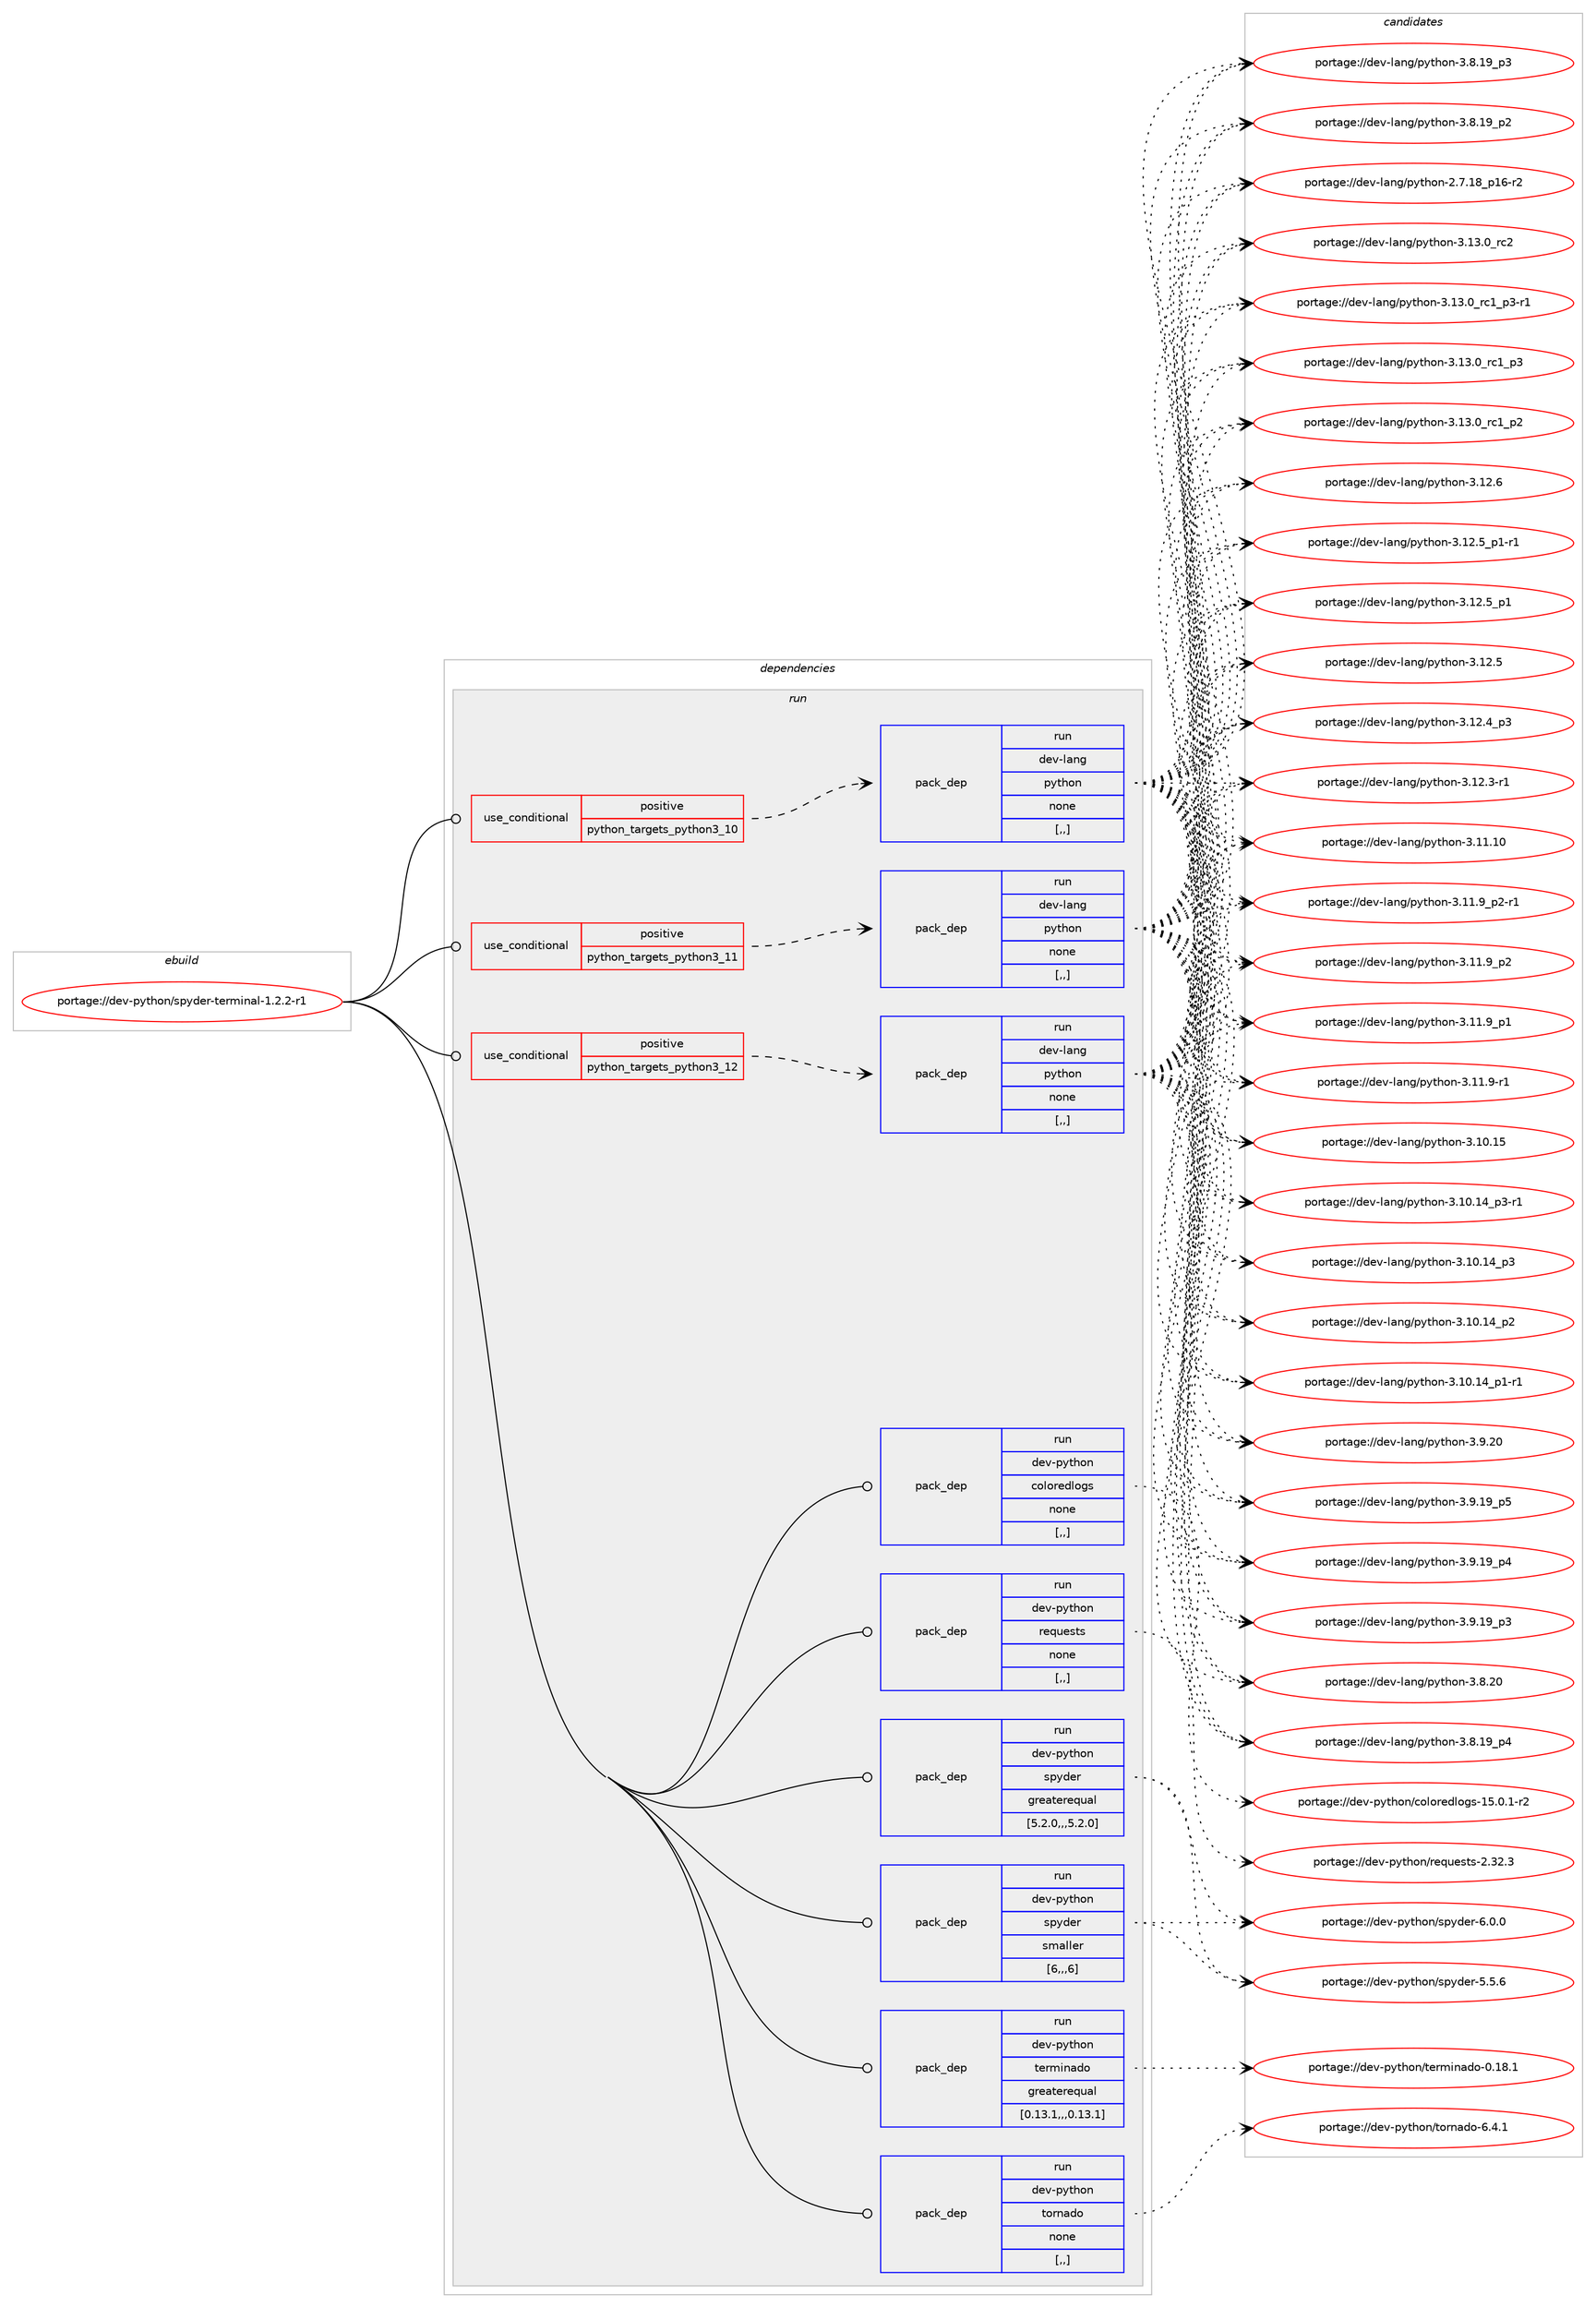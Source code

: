 digraph prolog {

# *************
# Graph options
# *************

newrank=true;
concentrate=true;
compound=true;
graph [rankdir=LR,fontname=Helvetica,fontsize=10,ranksep=1.5];#, ranksep=2.5, nodesep=0.2];
edge  [arrowhead=vee];
node  [fontname=Helvetica,fontsize=10];

# **********
# The ebuild
# **********

subgraph cluster_leftcol {
color=gray;
label=<<i>ebuild</i>>;
id [label="portage://dev-python/spyder-terminal-1.2.2-r1", color=red, width=4, href="../dev-python/spyder-terminal-1.2.2-r1.svg"];
}

# ****************
# The dependencies
# ****************

subgraph cluster_midcol {
color=gray;
label=<<i>dependencies</i>>;
subgraph cluster_compile {
fillcolor="#eeeeee";
style=filled;
label=<<i>compile</i>>;
}
subgraph cluster_compileandrun {
fillcolor="#eeeeee";
style=filled;
label=<<i>compile and run</i>>;
}
subgraph cluster_run {
fillcolor="#eeeeee";
style=filled;
label=<<i>run</i>>;
subgraph cond170652 {
dependency659797 [label=<<TABLE BORDER="0" CELLBORDER="1" CELLSPACING="0" CELLPADDING="4"><TR><TD ROWSPAN="3" CELLPADDING="10">use_conditional</TD></TR><TR><TD>positive</TD></TR><TR><TD>python_targets_python3_10</TD></TR></TABLE>>, shape=none, color=red];
subgraph pack484283 {
dependency659798 [label=<<TABLE BORDER="0" CELLBORDER="1" CELLSPACING="0" CELLPADDING="4" WIDTH="220"><TR><TD ROWSPAN="6" CELLPADDING="30">pack_dep</TD></TR><TR><TD WIDTH="110">run</TD></TR><TR><TD>dev-lang</TD></TR><TR><TD>python</TD></TR><TR><TD>none</TD></TR><TR><TD>[,,]</TD></TR></TABLE>>, shape=none, color=blue];
}
dependency659797:e -> dependency659798:w [weight=20,style="dashed",arrowhead="vee"];
}
id:e -> dependency659797:w [weight=20,style="solid",arrowhead="odot"];
subgraph cond170653 {
dependency659799 [label=<<TABLE BORDER="0" CELLBORDER="1" CELLSPACING="0" CELLPADDING="4"><TR><TD ROWSPAN="3" CELLPADDING="10">use_conditional</TD></TR><TR><TD>positive</TD></TR><TR><TD>python_targets_python3_11</TD></TR></TABLE>>, shape=none, color=red];
subgraph pack484284 {
dependency659800 [label=<<TABLE BORDER="0" CELLBORDER="1" CELLSPACING="0" CELLPADDING="4" WIDTH="220"><TR><TD ROWSPAN="6" CELLPADDING="30">pack_dep</TD></TR><TR><TD WIDTH="110">run</TD></TR><TR><TD>dev-lang</TD></TR><TR><TD>python</TD></TR><TR><TD>none</TD></TR><TR><TD>[,,]</TD></TR></TABLE>>, shape=none, color=blue];
}
dependency659799:e -> dependency659800:w [weight=20,style="dashed",arrowhead="vee"];
}
id:e -> dependency659799:w [weight=20,style="solid",arrowhead="odot"];
subgraph cond170654 {
dependency659801 [label=<<TABLE BORDER="0" CELLBORDER="1" CELLSPACING="0" CELLPADDING="4"><TR><TD ROWSPAN="3" CELLPADDING="10">use_conditional</TD></TR><TR><TD>positive</TD></TR><TR><TD>python_targets_python3_12</TD></TR></TABLE>>, shape=none, color=red];
subgraph pack484285 {
dependency659802 [label=<<TABLE BORDER="0" CELLBORDER="1" CELLSPACING="0" CELLPADDING="4" WIDTH="220"><TR><TD ROWSPAN="6" CELLPADDING="30">pack_dep</TD></TR><TR><TD WIDTH="110">run</TD></TR><TR><TD>dev-lang</TD></TR><TR><TD>python</TD></TR><TR><TD>none</TD></TR><TR><TD>[,,]</TD></TR></TABLE>>, shape=none, color=blue];
}
dependency659801:e -> dependency659802:w [weight=20,style="dashed",arrowhead="vee"];
}
id:e -> dependency659801:w [weight=20,style="solid",arrowhead="odot"];
subgraph pack484286 {
dependency659803 [label=<<TABLE BORDER="0" CELLBORDER="1" CELLSPACING="0" CELLPADDING="4" WIDTH="220"><TR><TD ROWSPAN="6" CELLPADDING="30">pack_dep</TD></TR><TR><TD WIDTH="110">run</TD></TR><TR><TD>dev-python</TD></TR><TR><TD>coloredlogs</TD></TR><TR><TD>none</TD></TR><TR><TD>[,,]</TD></TR></TABLE>>, shape=none, color=blue];
}
id:e -> dependency659803:w [weight=20,style="solid",arrowhead="odot"];
subgraph pack484287 {
dependency659804 [label=<<TABLE BORDER="0" CELLBORDER="1" CELLSPACING="0" CELLPADDING="4" WIDTH="220"><TR><TD ROWSPAN="6" CELLPADDING="30">pack_dep</TD></TR><TR><TD WIDTH="110">run</TD></TR><TR><TD>dev-python</TD></TR><TR><TD>requests</TD></TR><TR><TD>none</TD></TR><TR><TD>[,,]</TD></TR></TABLE>>, shape=none, color=blue];
}
id:e -> dependency659804:w [weight=20,style="solid",arrowhead="odot"];
subgraph pack484288 {
dependency659805 [label=<<TABLE BORDER="0" CELLBORDER="1" CELLSPACING="0" CELLPADDING="4" WIDTH="220"><TR><TD ROWSPAN="6" CELLPADDING="30">pack_dep</TD></TR><TR><TD WIDTH="110">run</TD></TR><TR><TD>dev-python</TD></TR><TR><TD>spyder</TD></TR><TR><TD>greaterequal</TD></TR><TR><TD>[5.2.0,,,5.2.0]</TD></TR></TABLE>>, shape=none, color=blue];
}
id:e -> dependency659805:w [weight=20,style="solid",arrowhead="odot"];
subgraph pack484289 {
dependency659806 [label=<<TABLE BORDER="0" CELLBORDER="1" CELLSPACING="0" CELLPADDING="4" WIDTH="220"><TR><TD ROWSPAN="6" CELLPADDING="30">pack_dep</TD></TR><TR><TD WIDTH="110">run</TD></TR><TR><TD>dev-python</TD></TR><TR><TD>spyder</TD></TR><TR><TD>smaller</TD></TR><TR><TD>[6,,,6]</TD></TR></TABLE>>, shape=none, color=blue];
}
id:e -> dependency659806:w [weight=20,style="solid",arrowhead="odot"];
subgraph pack484290 {
dependency659807 [label=<<TABLE BORDER="0" CELLBORDER="1" CELLSPACING="0" CELLPADDING="4" WIDTH="220"><TR><TD ROWSPAN="6" CELLPADDING="30">pack_dep</TD></TR><TR><TD WIDTH="110">run</TD></TR><TR><TD>dev-python</TD></TR><TR><TD>terminado</TD></TR><TR><TD>greaterequal</TD></TR><TR><TD>[0.13.1,,,0.13.1]</TD></TR></TABLE>>, shape=none, color=blue];
}
id:e -> dependency659807:w [weight=20,style="solid",arrowhead="odot"];
subgraph pack484291 {
dependency659808 [label=<<TABLE BORDER="0" CELLBORDER="1" CELLSPACING="0" CELLPADDING="4" WIDTH="220"><TR><TD ROWSPAN="6" CELLPADDING="30">pack_dep</TD></TR><TR><TD WIDTH="110">run</TD></TR><TR><TD>dev-python</TD></TR><TR><TD>tornado</TD></TR><TR><TD>none</TD></TR><TR><TD>[,,]</TD></TR></TABLE>>, shape=none, color=blue];
}
id:e -> dependency659808:w [weight=20,style="solid",arrowhead="odot"];
}
}

# **************
# The candidates
# **************

subgraph cluster_choices {
rank=same;
color=gray;
label=<<i>candidates</i>>;

subgraph choice484283 {
color=black;
nodesep=1;
choice10010111845108971101034711212111610411111045514649514648951149950 [label="portage://dev-lang/python-3.13.0_rc2", color=red, width=4,href="../dev-lang/python-3.13.0_rc2.svg"];
choice1001011184510897110103471121211161041111104551464951464895114994995112514511449 [label="portage://dev-lang/python-3.13.0_rc1_p3-r1", color=red, width=4,href="../dev-lang/python-3.13.0_rc1_p3-r1.svg"];
choice100101118451089711010347112121116104111110455146495146489511499499511251 [label="portage://dev-lang/python-3.13.0_rc1_p3", color=red, width=4,href="../dev-lang/python-3.13.0_rc1_p3.svg"];
choice100101118451089711010347112121116104111110455146495146489511499499511250 [label="portage://dev-lang/python-3.13.0_rc1_p2", color=red, width=4,href="../dev-lang/python-3.13.0_rc1_p2.svg"];
choice10010111845108971101034711212111610411111045514649504654 [label="portage://dev-lang/python-3.12.6", color=red, width=4,href="../dev-lang/python-3.12.6.svg"];
choice1001011184510897110103471121211161041111104551464950465395112494511449 [label="portage://dev-lang/python-3.12.5_p1-r1", color=red, width=4,href="../dev-lang/python-3.12.5_p1-r1.svg"];
choice100101118451089711010347112121116104111110455146495046539511249 [label="portage://dev-lang/python-3.12.5_p1", color=red, width=4,href="../dev-lang/python-3.12.5_p1.svg"];
choice10010111845108971101034711212111610411111045514649504653 [label="portage://dev-lang/python-3.12.5", color=red, width=4,href="../dev-lang/python-3.12.5.svg"];
choice100101118451089711010347112121116104111110455146495046529511251 [label="portage://dev-lang/python-3.12.4_p3", color=red, width=4,href="../dev-lang/python-3.12.4_p3.svg"];
choice100101118451089711010347112121116104111110455146495046514511449 [label="portage://dev-lang/python-3.12.3-r1", color=red, width=4,href="../dev-lang/python-3.12.3-r1.svg"];
choice1001011184510897110103471121211161041111104551464949464948 [label="portage://dev-lang/python-3.11.10", color=red, width=4,href="../dev-lang/python-3.11.10.svg"];
choice1001011184510897110103471121211161041111104551464949465795112504511449 [label="portage://dev-lang/python-3.11.9_p2-r1", color=red, width=4,href="../dev-lang/python-3.11.9_p2-r1.svg"];
choice100101118451089711010347112121116104111110455146494946579511250 [label="portage://dev-lang/python-3.11.9_p2", color=red, width=4,href="../dev-lang/python-3.11.9_p2.svg"];
choice100101118451089711010347112121116104111110455146494946579511249 [label="portage://dev-lang/python-3.11.9_p1", color=red, width=4,href="../dev-lang/python-3.11.9_p1.svg"];
choice100101118451089711010347112121116104111110455146494946574511449 [label="portage://dev-lang/python-3.11.9-r1", color=red, width=4,href="../dev-lang/python-3.11.9-r1.svg"];
choice1001011184510897110103471121211161041111104551464948464953 [label="portage://dev-lang/python-3.10.15", color=red, width=4,href="../dev-lang/python-3.10.15.svg"];
choice100101118451089711010347112121116104111110455146494846495295112514511449 [label="portage://dev-lang/python-3.10.14_p3-r1", color=red, width=4,href="../dev-lang/python-3.10.14_p3-r1.svg"];
choice10010111845108971101034711212111610411111045514649484649529511251 [label="portage://dev-lang/python-3.10.14_p3", color=red, width=4,href="../dev-lang/python-3.10.14_p3.svg"];
choice10010111845108971101034711212111610411111045514649484649529511250 [label="portage://dev-lang/python-3.10.14_p2", color=red, width=4,href="../dev-lang/python-3.10.14_p2.svg"];
choice100101118451089711010347112121116104111110455146494846495295112494511449 [label="portage://dev-lang/python-3.10.14_p1-r1", color=red, width=4,href="../dev-lang/python-3.10.14_p1-r1.svg"];
choice10010111845108971101034711212111610411111045514657465048 [label="portage://dev-lang/python-3.9.20", color=red, width=4,href="../dev-lang/python-3.9.20.svg"];
choice100101118451089711010347112121116104111110455146574649579511253 [label="portage://dev-lang/python-3.9.19_p5", color=red, width=4,href="../dev-lang/python-3.9.19_p5.svg"];
choice100101118451089711010347112121116104111110455146574649579511252 [label="portage://dev-lang/python-3.9.19_p4", color=red, width=4,href="../dev-lang/python-3.9.19_p4.svg"];
choice100101118451089711010347112121116104111110455146574649579511251 [label="portage://dev-lang/python-3.9.19_p3", color=red, width=4,href="../dev-lang/python-3.9.19_p3.svg"];
choice10010111845108971101034711212111610411111045514656465048 [label="portage://dev-lang/python-3.8.20", color=red, width=4,href="../dev-lang/python-3.8.20.svg"];
choice100101118451089711010347112121116104111110455146564649579511252 [label="portage://dev-lang/python-3.8.19_p4", color=red, width=4,href="../dev-lang/python-3.8.19_p4.svg"];
choice100101118451089711010347112121116104111110455146564649579511251 [label="portage://dev-lang/python-3.8.19_p3", color=red, width=4,href="../dev-lang/python-3.8.19_p3.svg"];
choice100101118451089711010347112121116104111110455146564649579511250 [label="portage://dev-lang/python-3.8.19_p2", color=red, width=4,href="../dev-lang/python-3.8.19_p2.svg"];
choice100101118451089711010347112121116104111110455046554649569511249544511450 [label="portage://dev-lang/python-2.7.18_p16-r2", color=red, width=4,href="../dev-lang/python-2.7.18_p16-r2.svg"];
dependency659798:e -> choice10010111845108971101034711212111610411111045514649514648951149950:w [style=dotted,weight="100"];
dependency659798:e -> choice1001011184510897110103471121211161041111104551464951464895114994995112514511449:w [style=dotted,weight="100"];
dependency659798:e -> choice100101118451089711010347112121116104111110455146495146489511499499511251:w [style=dotted,weight="100"];
dependency659798:e -> choice100101118451089711010347112121116104111110455146495146489511499499511250:w [style=dotted,weight="100"];
dependency659798:e -> choice10010111845108971101034711212111610411111045514649504654:w [style=dotted,weight="100"];
dependency659798:e -> choice1001011184510897110103471121211161041111104551464950465395112494511449:w [style=dotted,weight="100"];
dependency659798:e -> choice100101118451089711010347112121116104111110455146495046539511249:w [style=dotted,weight="100"];
dependency659798:e -> choice10010111845108971101034711212111610411111045514649504653:w [style=dotted,weight="100"];
dependency659798:e -> choice100101118451089711010347112121116104111110455146495046529511251:w [style=dotted,weight="100"];
dependency659798:e -> choice100101118451089711010347112121116104111110455146495046514511449:w [style=dotted,weight="100"];
dependency659798:e -> choice1001011184510897110103471121211161041111104551464949464948:w [style=dotted,weight="100"];
dependency659798:e -> choice1001011184510897110103471121211161041111104551464949465795112504511449:w [style=dotted,weight="100"];
dependency659798:e -> choice100101118451089711010347112121116104111110455146494946579511250:w [style=dotted,weight="100"];
dependency659798:e -> choice100101118451089711010347112121116104111110455146494946579511249:w [style=dotted,weight="100"];
dependency659798:e -> choice100101118451089711010347112121116104111110455146494946574511449:w [style=dotted,weight="100"];
dependency659798:e -> choice1001011184510897110103471121211161041111104551464948464953:w [style=dotted,weight="100"];
dependency659798:e -> choice100101118451089711010347112121116104111110455146494846495295112514511449:w [style=dotted,weight="100"];
dependency659798:e -> choice10010111845108971101034711212111610411111045514649484649529511251:w [style=dotted,weight="100"];
dependency659798:e -> choice10010111845108971101034711212111610411111045514649484649529511250:w [style=dotted,weight="100"];
dependency659798:e -> choice100101118451089711010347112121116104111110455146494846495295112494511449:w [style=dotted,weight="100"];
dependency659798:e -> choice10010111845108971101034711212111610411111045514657465048:w [style=dotted,weight="100"];
dependency659798:e -> choice100101118451089711010347112121116104111110455146574649579511253:w [style=dotted,weight="100"];
dependency659798:e -> choice100101118451089711010347112121116104111110455146574649579511252:w [style=dotted,weight="100"];
dependency659798:e -> choice100101118451089711010347112121116104111110455146574649579511251:w [style=dotted,weight="100"];
dependency659798:e -> choice10010111845108971101034711212111610411111045514656465048:w [style=dotted,weight="100"];
dependency659798:e -> choice100101118451089711010347112121116104111110455146564649579511252:w [style=dotted,weight="100"];
dependency659798:e -> choice100101118451089711010347112121116104111110455146564649579511251:w [style=dotted,weight="100"];
dependency659798:e -> choice100101118451089711010347112121116104111110455146564649579511250:w [style=dotted,weight="100"];
dependency659798:e -> choice100101118451089711010347112121116104111110455046554649569511249544511450:w [style=dotted,weight="100"];
}
subgraph choice484284 {
color=black;
nodesep=1;
choice10010111845108971101034711212111610411111045514649514648951149950 [label="portage://dev-lang/python-3.13.0_rc2", color=red, width=4,href="../dev-lang/python-3.13.0_rc2.svg"];
choice1001011184510897110103471121211161041111104551464951464895114994995112514511449 [label="portage://dev-lang/python-3.13.0_rc1_p3-r1", color=red, width=4,href="../dev-lang/python-3.13.0_rc1_p3-r1.svg"];
choice100101118451089711010347112121116104111110455146495146489511499499511251 [label="portage://dev-lang/python-3.13.0_rc1_p3", color=red, width=4,href="../dev-lang/python-3.13.0_rc1_p3.svg"];
choice100101118451089711010347112121116104111110455146495146489511499499511250 [label="portage://dev-lang/python-3.13.0_rc1_p2", color=red, width=4,href="../dev-lang/python-3.13.0_rc1_p2.svg"];
choice10010111845108971101034711212111610411111045514649504654 [label="portage://dev-lang/python-3.12.6", color=red, width=4,href="../dev-lang/python-3.12.6.svg"];
choice1001011184510897110103471121211161041111104551464950465395112494511449 [label="portage://dev-lang/python-3.12.5_p1-r1", color=red, width=4,href="../dev-lang/python-3.12.5_p1-r1.svg"];
choice100101118451089711010347112121116104111110455146495046539511249 [label="portage://dev-lang/python-3.12.5_p1", color=red, width=4,href="../dev-lang/python-3.12.5_p1.svg"];
choice10010111845108971101034711212111610411111045514649504653 [label="portage://dev-lang/python-3.12.5", color=red, width=4,href="../dev-lang/python-3.12.5.svg"];
choice100101118451089711010347112121116104111110455146495046529511251 [label="portage://dev-lang/python-3.12.4_p3", color=red, width=4,href="../dev-lang/python-3.12.4_p3.svg"];
choice100101118451089711010347112121116104111110455146495046514511449 [label="portage://dev-lang/python-3.12.3-r1", color=red, width=4,href="../dev-lang/python-3.12.3-r1.svg"];
choice1001011184510897110103471121211161041111104551464949464948 [label="portage://dev-lang/python-3.11.10", color=red, width=4,href="../dev-lang/python-3.11.10.svg"];
choice1001011184510897110103471121211161041111104551464949465795112504511449 [label="portage://dev-lang/python-3.11.9_p2-r1", color=red, width=4,href="../dev-lang/python-3.11.9_p2-r1.svg"];
choice100101118451089711010347112121116104111110455146494946579511250 [label="portage://dev-lang/python-3.11.9_p2", color=red, width=4,href="../dev-lang/python-3.11.9_p2.svg"];
choice100101118451089711010347112121116104111110455146494946579511249 [label="portage://dev-lang/python-3.11.9_p1", color=red, width=4,href="../dev-lang/python-3.11.9_p1.svg"];
choice100101118451089711010347112121116104111110455146494946574511449 [label="portage://dev-lang/python-3.11.9-r1", color=red, width=4,href="../dev-lang/python-3.11.9-r1.svg"];
choice1001011184510897110103471121211161041111104551464948464953 [label="portage://dev-lang/python-3.10.15", color=red, width=4,href="../dev-lang/python-3.10.15.svg"];
choice100101118451089711010347112121116104111110455146494846495295112514511449 [label="portage://dev-lang/python-3.10.14_p3-r1", color=red, width=4,href="../dev-lang/python-3.10.14_p3-r1.svg"];
choice10010111845108971101034711212111610411111045514649484649529511251 [label="portage://dev-lang/python-3.10.14_p3", color=red, width=4,href="../dev-lang/python-3.10.14_p3.svg"];
choice10010111845108971101034711212111610411111045514649484649529511250 [label="portage://dev-lang/python-3.10.14_p2", color=red, width=4,href="../dev-lang/python-3.10.14_p2.svg"];
choice100101118451089711010347112121116104111110455146494846495295112494511449 [label="portage://dev-lang/python-3.10.14_p1-r1", color=red, width=4,href="../dev-lang/python-3.10.14_p1-r1.svg"];
choice10010111845108971101034711212111610411111045514657465048 [label="portage://dev-lang/python-3.9.20", color=red, width=4,href="../dev-lang/python-3.9.20.svg"];
choice100101118451089711010347112121116104111110455146574649579511253 [label="portage://dev-lang/python-3.9.19_p5", color=red, width=4,href="../dev-lang/python-3.9.19_p5.svg"];
choice100101118451089711010347112121116104111110455146574649579511252 [label="portage://dev-lang/python-3.9.19_p4", color=red, width=4,href="../dev-lang/python-3.9.19_p4.svg"];
choice100101118451089711010347112121116104111110455146574649579511251 [label="portage://dev-lang/python-3.9.19_p3", color=red, width=4,href="../dev-lang/python-3.9.19_p3.svg"];
choice10010111845108971101034711212111610411111045514656465048 [label="portage://dev-lang/python-3.8.20", color=red, width=4,href="../dev-lang/python-3.8.20.svg"];
choice100101118451089711010347112121116104111110455146564649579511252 [label="portage://dev-lang/python-3.8.19_p4", color=red, width=4,href="../dev-lang/python-3.8.19_p4.svg"];
choice100101118451089711010347112121116104111110455146564649579511251 [label="portage://dev-lang/python-3.8.19_p3", color=red, width=4,href="../dev-lang/python-3.8.19_p3.svg"];
choice100101118451089711010347112121116104111110455146564649579511250 [label="portage://dev-lang/python-3.8.19_p2", color=red, width=4,href="../dev-lang/python-3.8.19_p2.svg"];
choice100101118451089711010347112121116104111110455046554649569511249544511450 [label="portage://dev-lang/python-2.7.18_p16-r2", color=red, width=4,href="../dev-lang/python-2.7.18_p16-r2.svg"];
dependency659800:e -> choice10010111845108971101034711212111610411111045514649514648951149950:w [style=dotted,weight="100"];
dependency659800:e -> choice1001011184510897110103471121211161041111104551464951464895114994995112514511449:w [style=dotted,weight="100"];
dependency659800:e -> choice100101118451089711010347112121116104111110455146495146489511499499511251:w [style=dotted,weight="100"];
dependency659800:e -> choice100101118451089711010347112121116104111110455146495146489511499499511250:w [style=dotted,weight="100"];
dependency659800:e -> choice10010111845108971101034711212111610411111045514649504654:w [style=dotted,weight="100"];
dependency659800:e -> choice1001011184510897110103471121211161041111104551464950465395112494511449:w [style=dotted,weight="100"];
dependency659800:e -> choice100101118451089711010347112121116104111110455146495046539511249:w [style=dotted,weight="100"];
dependency659800:e -> choice10010111845108971101034711212111610411111045514649504653:w [style=dotted,weight="100"];
dependency659800:e -> choice100101118451089711010347112121116104111110455146495046529511251:w [style=dotted,weight="100"];
dependency659800:e -> choice100101118451089711010347112121116104111110455146495046514511449:w [style=dotted,weight="100"];
dependency659800:e -> choice1001011184510897110103471121211161041111104551464949464948:w [style=dotted,weight="100"];
dependency659800:e -> choice1001011184510897110103471121211161041111104551464949465795112504511449:w [style=dotted,weight="100"];
dependency659800:e -> choice100101118451089711010347112121116104111110455146494946579511250:w [style=dotted,weight="100"];
dependency659800:e -> choice100101118451089711010347112121116104111110455146494946579511249:w [style=dotted,weight="100"];
dependency659800:e -> choice100101118451089711010347112121116104111110455146494946574511449:w [style=dotted,weight="100"];
dependency659800:e -> choice1001011184510897110103471121211161041111104551464948464953:w [style=dotted,weight="100"];
dependency659800:e -> choice100101118451089711010347112121116104111110455146494846495295112514511449:w [style=dotted,weight="100"];
dependency659800:e -> choice10010111845108971101034711212111610411111045514649484649529511251:w [style=dotted,weight="100"];
dependency659800:e -> choice10010111845108971101034711212111610411111045514649484649529511250:w [style=dotted,weight="100"];
dependency659800:e -> choice100101118451089711010347112121116104111110455146494846495295112494511449:w [style=dotted,weight="100"];
dependency659800:e -> choice10010111845108971101034711212111610411111045514657465048:w [style=dotted,weight="100"];
dependency659800:e -> choice100101118451089711010347112121116104111110455146574649579511253:w [style=dotted,weight="100"];
dependency659800:e -> choice100101118451089711010347112121116104111110455146574649579511252:w [style=dotted,weight="100"];
dependency659800:e -> choice100101118451089711010347112121116104111110455146574649579511251:w [style=dotted,weight="100"];
dependency659800:e -> choice10010111845108971101034711212111610411111045514656465048:w [style=dotted,weight="100"];
dependency659800:e -> choice100101118451089711010347112121116104111110455146564649579511252:w [style=dotted,weight="100"];
dependency659800:e -> choice100101118451089711010347112121116104111110455146564649579511251:w [style=dotted,weight="100"];
dependency659800:e -> choice100101118451089711010347112121116104111110455146564649579511250:w [style=dotted,weight="100"];
dependency659800:e -> choice100101118451089711010347112121116104111110455046554649569511249544511450:w [style=dotted,weight="100"];
}
subgraph choice484285 {
color=black;
nodesep=1;
choice10010111845108971101034711212111610411111045514649514648951149950 [label="portage://dev-lang/python-3.13.0_rc2", color=red, width=4,href="../dev-lang/python-3.13.0_rc2.svg"];
choice1001011184510897110103471121211161041111104551464951464895114994995112514511449 [label="portage://dev-lang/python-3.13.0_rc1_p3-r1", color=red, width=4,href="../dev-lang/python-3.13.0_rc1_p3-r1.svg"];
choice100101118451089711010347112121116104111110455146495146489511499499511251 [label="portage://dev-lang/python-3.13.0_rc1_p3", color=red, width=4,href="../dev-lang/python-3.13.0_rc1_p3.svg"];
choice100101118451089711010347112121116104111110455146495146489511499499511250 [label="portage://dev-lang/python-3.13.0_rc1_p2", color=red, width=4,href="../dev-lang/python-3.13.0_rc1_p2.svg"];
choice10010111845108971101034711212111610411111045514649504654 [label="portage://dev-lang/python-3.12.6", color=red, width=4,href="../dev-lang/python-3.12.6.svg"];
choice1001011184510897110103471121211161041111104551464950465395112494511449 [label="portage://dev-lang/python-3.12.5_p1-r1", color=red, width=4,href="../dev-lang/python-3.12.5_p1-r1.svg"];
choice100101118451089711010347112121116104111110455146495046539511249 [label="portage://dev-lang/python-3.12.5_p1", color=red, width=4,href="../dev-lang/python-3.12.5_p1.svg"];
choice10010111845108971101034711212111610411111045514649504653 [label="portage://dev-lang/python-3.12.5", color=red, width=4,href="../dev-lang/python-3.12.5.svg"];
choice100101118451089711010347112121116104111110455146495046529511251 [label="portage://dev-lang/python-3.12.4_p3", color=red, width=4,href="../dev-lang/python-3.12.4_p3.svg"];
choice100101118451089711010347112121116104111110455146495046514511449 [label="portage://dev-lang/python-3.12.3-r1", color=red, width=4,href="../dev-lang/python-3.12.3-r1.svg"];
choice1001011184510897110103471121211161041111104551464949464948 [label="portage://dev-lang/python-3.11.10", color=red, width=4,href="../dev-lang/python-3.11.10.svg"];
choice1001011184510897110103471121211161041111104551464949465795112504511449 [label="portage://dev-lang/python-3.11.9_p2-r1", color=red, width=4,href="../dev-lang/python-3.11.9_p2-r1.svg"];
choice100101118451089711010347112121116104111110455146494946579511250 [label="portage://dev-lang/python-3.11.9_p2", color=red, width=4,href="../dev-lang/python-3.11.9_p2.svg"];
choice100101118451089711010347112121116104111110455146494946579511249 [label="portage://dev-lang/python-3.11.9_p1", color=red, width=4,href="../dev-lang/python-3.11.9_p1.svg"];
choice100101118451089711010347112121116104111110455146494946574511449 [label="portage://dev-lang/python-3.11.9-r1", color=red, width=4,href="../dev-lang/python-3.11.9-r1.svg"];
choice1001011184510897110103471121211161041111104551464948464953 [label="portage://dev-lang/python-3.10.15", color=red, width=4,href="../dev-lang/python-3.10.15.svg"];
choice100101118451089711010347112121116104111110455146494846495295112514511449 [label="portage://dev-lang/python-3.10.14_p3-r1", color=red, width=4,href="../dev-lang/python-3.10.14_p3-r1.svg"];
choice10010111845108971101034711212111610411111045514649484649529511251 [label="portage://dev-lang/python-3.10.14_p3", color=red, width=4,href="../dev-lang/python-3.10.14_p3.svg"];
choice10010111845108971101034711212111610411111045514649484649529511250 [label="portage://dev-lang/python-3.10.14_p2", color=red, width=4,href="../dev-lang/python-3.10.14_p2.svg"];
choice100101118451089711010347112121116104111110455146494846495295112494511449 [label="portage://dev-lang/python-3.10.14_p1-r1", color=red, width=4,href="../dev-lang/python-3.10.14_p1-r1.svg"];
choice10010111845108971101034711212111610411111045514657465048 [label="portage://dev-lang/python-3.9.20", color=red, width=4,href="../dev-lang/python-3.9.20.svg"];
choice100101118451089711010347112121116104111110455146574649579511253 [label="portage://dev-lang/python-3.9.19_p5", color=red, width=4,href="../dev-lang/python-3.9.19_p5.svg"];
choice100101118451089711010347112121116104111110455146574649579511252 [label="portage://dev-lang/python-3.9.19_p4", color=red, width=4,href="../dev-lang/python-3.9.19_p4.svg"];
choice100101118451089711010347112121116104111110455146574649579511251 [label="portage://dev-lang/python-3.9.19_p3", color=red, width=4,href="../dev-lang/python-3.9.19_p3.svg"];
choice10010111845108971101034711212111610411111045514656465048 [label="portage://dev-lang/python-3.8.20", color=red, width=4,href="../dev-lang/python-3.8.20.svg"];
choice100101118451089711010347112121116104111110455146564649579511252 [label="portage://dev-lang/python-3.8.19_p4", color=red, width=4,href="../dev-lang/python-3.8.19_p4.svg"];
choice100101118451089711010347112121116104111110455146564649579511251 [label="portage://dev-lang/python-3.8.19_p3", color=red, width=4,href="../dev-lang/python-3.8.19_p3.svg"];
choice100101118451089711010347112121116104111110455146564649579511250 [label="portage://dev-lang/python-3.8.19_p2", color=red, width=4,href="../dev-lang/python-3.8.19_p2.svg"];
choice100101118451089711010347112121116104111110455046554649569511249544511450 [label="portage://dev-lang/python-2.7.18_p16-r2", color=red, width=4,href="../dev-lang/python-2.7.18_p16-r2.svg"];
dependency659802:e -> choice10010111845108971101034711212111610411111045514649514648951149950:w [style=dotted,weight="100"];
dependency659802:e -> choice1001011184510897110103471121211161041111104551464951464895114994995112514511449:w [style=dotted,weight="100"];
dependency659802:e -> choice100101118451089711010347112121116104111110455146495146489511499499511251:w [style=dotted,weight="100"];
dependency659802:e -> choice100101118451089711010347112121116104111110455146495146489511499499511250:w [style=dotted,weight="100"];
dependency659802:e -> choice10010111845108971101034711212111610411111045514649504654:w [style=dotted,weight="100"];
dependency659802:e -> choice1001011184510897110103471121211161041111104551464950465395112494511449:w [style=dotted,weight="100"];
dependency659802:e -> choice100101118451089711010347112121116104111110455146495046539511249:w [style=dotted,weight="100"];
dependency659802:e -> choice10010111845108971101034711212111610411111045514649504653:w [style=dotted,weight="100"];
dependency659802:e -> choice100101118451089711010347112121116104111110455146495046529511251:w [style=dotted,weight="100"];
dependency659802:e -> choice100101118451089711010347112121116104111110455146495046514511449:w [style=dotted,weight="100"];
dependency659802:e -> choice1001011184510897110103471121211161041111104551464949464948:w [style=dotted,weight="100"];
dependency659802:e -> choice1001011184510897110103471121211161041111104551464949465795112504511449:w [style=dotted,weight="100"];
dependency659802:e -> choice100101118451089711010347112121116104111110455146494946579511250:w [style=dotted,weight="100"];
dependency659802:e -> choice100101118451089711010347112121116104111110455146494946579511249:w [style=dotted,weight="100"];
dependency659802:e -> choice100101118451089711010347112121116104111110455146494946574511449:w [style=dotted,weight="100"];
dependency659802:e -> choice1001011184510897110103471121211161041111104551464948464953:w [style=dotted,weight="100"];
dependency659802:e -> choice100101118451089711010347112121116104111110455146494846495295112514511449:w [style=dotted,weight="100"];
dependency659802:e -> choice10010111845108971101034711212111610411111045514649484649529511251:w [style=dotted,weight="100"];
dependency659802:e -> choice10010111845108971101034711212111610411111045514649484649529511250:w [style=dotted,weight="100"];
dependency659802:e -> choice100101118451089711010347112121116104111110455146494846495295112494511449:w [style=dotted,weight="100"];
dependency659802:e -> choice10010111845108971101034711212111610411111045514657465048:w [style=dotted,weight="100"];
dependency659802:e -> choice100101118451089711010347112121116104111110455146574649579511253:w [style=dotted,weight="100"];
dependency659802:e -> choice100101118451089711010347112121116104111110455146574649579511252:w [style=dotted,weight="100"];
dependency659802:e -> choice100101118451089711010347112121116104111110455146574649579511251:w [style=dotted,weight="100"];
dependency659802:e -> choice10010111845108971101034711212111610411111045514656465048:w [style=dotted,weight="100"];
dependency659802:e -> choice100101118451089711010347112121116104111110455146564649579511252:w [style=dotted,weight="100"];
dependency659802:e -> choice100101118451089711010347112121116104111110455146564649579511251:w [style=dotted,weight="100"];
dependency659802:e -> choice100101118451089711010347112121116104111110455146564649579511250:w [style=dotted,weight="100"];
dependency659802:e -> choice100101118451089711010347112121116104111110455046554649569511249544511450:w [style=dotted,weight="100"];
}
subgraph choice484286 {
color=black;
nodesep=1;
choice100101118451121211161041111104799111108111114101100108111103115454953464846494511450 [label="portage://dev-python/coloredlogs-15.0.1-r2", color=red, width=4,href="../dev-python/coloredlogs-15.0.1-r2.svg"];
dependency659803:e -> choice100101118451121211161041111104799111108111114101100108111103115454953464846494511450:w [style=dotted,weight="100"];
}
subgraph choice484287 {
color=black;
nodesep=1;
choice100101118451121211161041111104711410111311710111511611545504651504651 [label="portage://dev-python/requests-2.32.3", color=red, width=4,href="../dev-python/requests-2.32.3.svg"];
dependency659804:e -> choice100101118451121211161041111104711410111311710111511611545504651504651:w [style=dotted,weight="100"];
}
subgraph choice484288 {
color=black;
nodesep=1;
choice1001011184511212111610411111047115112121100101114455446484648 [label="portage://dev-python/spyder-6.0.0", color=red, width=4,href="../dev-python/spyder-6.0.0.svg"];
choice1001011184511212111610411111047115112121100101114455346534654 [label="portage://dev-python/spyder-5.5.6", color=red, width=4,href="../dev-python/spyder-5.5.6.svg"];
dependency659805:e -> choice1001011184511212111610411111047115112121100101114455446484648:w [style=dotted,weight="100"];
dependency659805:e -> choice1001011184511212111610411111047115112121100101114455346534654:w [style=dotted,weight="100"];
}
subgraph choice484289 {
color=black;
nodesep=1;
choice1001011184511212111610411111047115112121100101114455446484648 [label="portage://dev-python/spyder-6.0.0", color=red, width=4,href="../dev-python/spyder-6.0.0.svg"];
choice1001011184511212111610411111047115112121100101114455346534654 [label="portage://dev-python/spyder-5.5.6", color=red, width=4,href="../dev-python/spyder-5.5.6.svg"];
dependency659806:e -> choice1001011184511212111610411111047115112121100101114455446484648:w [style=dotted,weight="100"];
dependency659806:e -> choice1001011184511212111610411111047115112121100101114455346534654:w [style=dotted,weight="100"];
}
subgraph choice484290 {
color=black;
nodesep=1;
choice10010111845112121116104111110471161011141091051109710011145484649564649 [label="portage://dev-python/terminado-0.18.1", color=red, width=4,href="../dev-python/terminado-0.18.1.svg"];
dependency659807:e -> choice10010111845112121116104111110471161011141091051109710011145484649564649:w [style=dotted,weight="100"];
}
subgraph choice484291 {
color=black;
nodesep=1;
choice100101118451121211161041111104711611111411097100111455446524649 [label="portage://dev-python/tornado-6.4.1", color=red, width=4,href="../dev-python/tornado-6.4.1.svg"];
dependency659808:e -> choice100101118451121211161041111104711611111411097100111455446524649:w [style=dotted,weight="100"];
}
}

}

